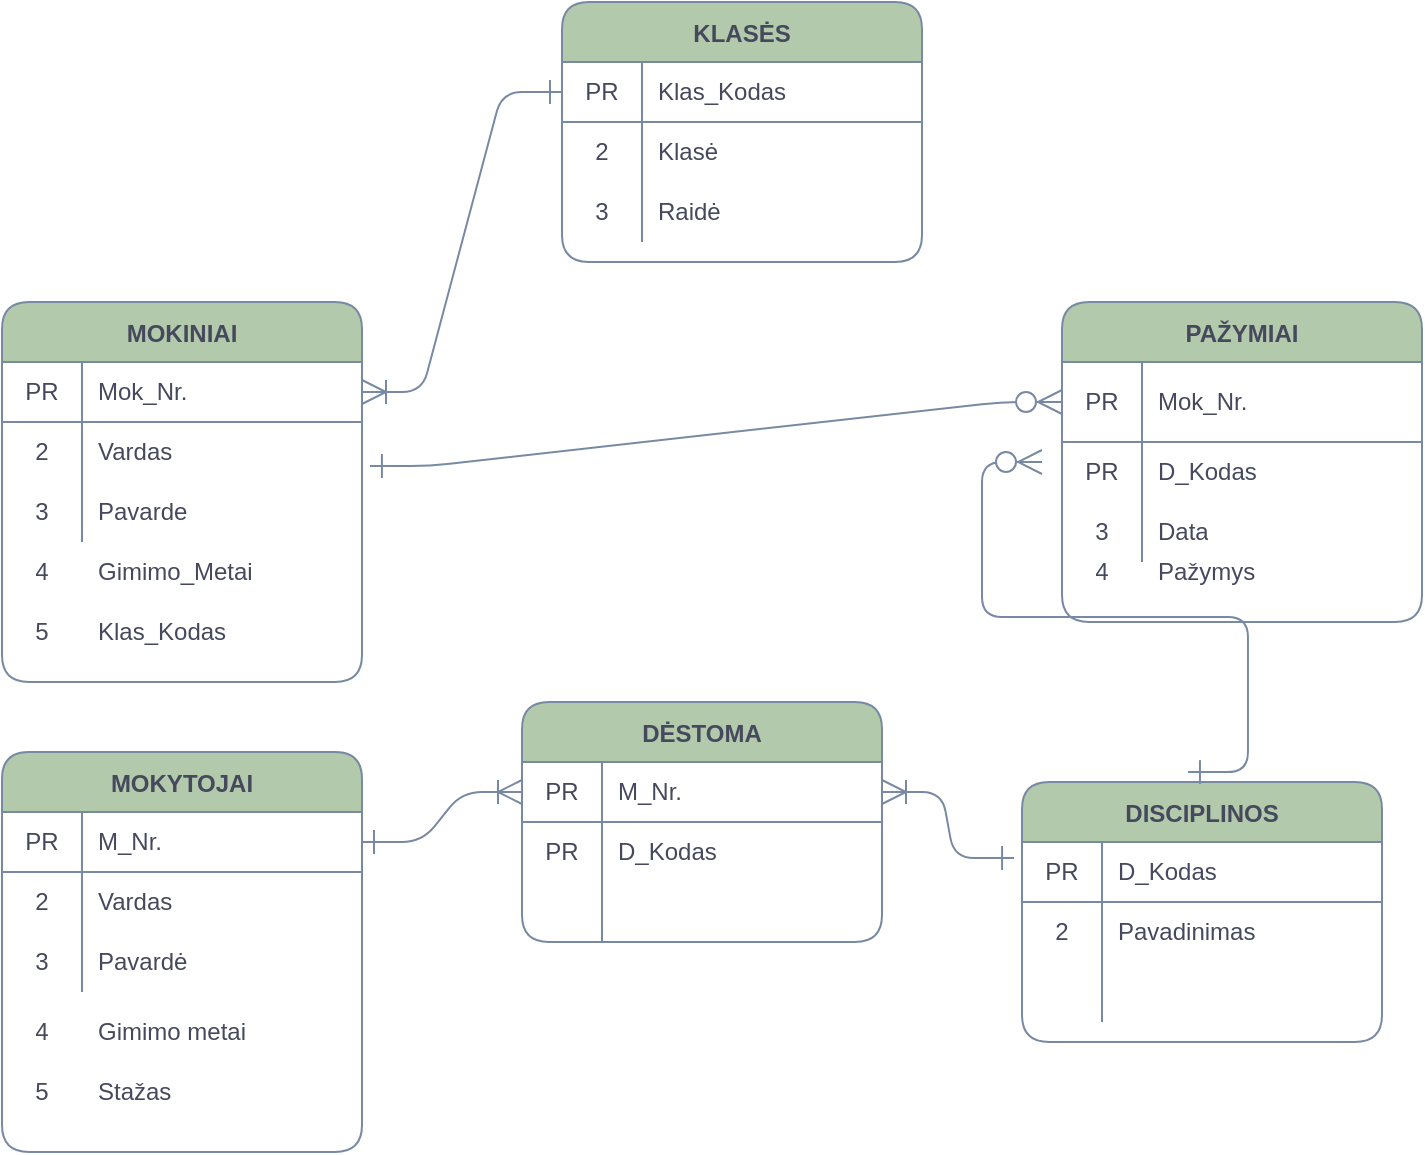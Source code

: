 <mxfile version="14.8.0" type="github">
  <diagram id="C5RBs43oDa-KdzZeNtuy" name="Page-1">
    <mxGraphModel dx="1393" dy="924" grid="1" gridSize="10" guides="1" tooltips="1" connect="1" arrows="1" fold="1" page="1" pageScale="1" pageWidth="827" pageHeight="1169" math="0" shadow="0">
      <root>
        <mxCell id="WIyWlLk6GJQsqaUBKTNV-0" />
        <mxCell id="WIyWlLk6GJQsqaUBKTNV-1" parent="WIyWlLk6GJQsqaUBKTNV-0" />
        <mxCell id="yv6Iep3xi78wKn3II4Aw-0" value="MOKINIAI" style="shape=table;startSize=30;container=1;collapsible=0;childLayout=tableLayout;fixedRows=1;rowLines=0;fontStyle=1;align=center;fillColor=#B2C9AB;strokeColor=#788AA3;fontColor=#46495D;rounded=1;" vertex="1" parent="WIyWlLk6GJQsqaUBKTNV-1">
          <mxGeometry x="90" y="160" width="180" height="190" as="geometry" />
        </mxCell>
        <mxCell id="yv6Iep3xi78wKn3II4Aw-1" value="" style="shape=partialRectangle;html=1;whiteSpace=wrap;collapsible=0;dropTarget=0;pointerEvents=0;fillColor=none;top=0;left=0;bottom=1;right=0;points=[[0,0.5],[1,0.5]];portConstraint=eastwest;strokeColor=#788AA3;fontColor=#46495D;rounded=1;" vertex="1" parent="yv6Iep3xi78wKn3II4Aw-0">
          <mxGeometry y="30" width="180" height="30" as="geometry" />
        </mxCell>
        <mxCell id="yv6Iep3xi78wKn3II4Aw-2" value="PR" style="shape=partialRectangle;html=1;whiteSpace=wrap;connectable=0;fillColor=none;top=0;left=0;bottom=0;right=0;overflow=hidden;strokeColor=#788AA3;fontColor=#46495D;rounded=1;" vertex="1" parent="yv6Iep3xi78wKn3II4Aw-1">
          <mxGeometry width="40" height="30" as="geometry" />
        </mxCell>
        <mxCell id="yv6Iep3xi78wKn3II4Aw-3" value="Mok_Nr." style="shape=partialRectangle;html=1;whiteSpace=wrap;connectable=0;fillColor=none;top=0;left=0;bottom=0;right=0;align=left;spacingLeft=6;overflow=hidden;strokeColor=#788AA3;fontColor=#46495D;rounded=1;" vertex="1" parent="yv6Iep3xi78wKn3II4Aw-1">
          <mxGeometry x="40" width="140" height="30" as="geometry" />
        </mxCell>
        <mxCell id="yv6Iep3xi78wKn3II4Aw-4" value="" style="shape=partialRectangle;html=1;whiteSpace=wrap;collapsible=0;dropTarget=0;pointerEvents=0;fillColor=none;top=0;left=0;bottom=0;right=0;points=[[0,0.5],[1,0.5]];portConstraint=eastwest;strokeColor=#788AA3;fontColor=#46495D;rounded=1;" vertex="1" parent="yv6Iep3xi78wKn3II4Aw-0">
          <mxGeometry y="60" width="180" height="30" as="geometry" />
        </mxCell>
        <mxCell id="yv6Iep3xi78wKn3II4Aw-5" value="2" style="shape=partialRectangle;html=1;whiteSpace=wrap;connectable=0;fillColor=none;top=0;left=0;bottom=0;right=0;overflow=hidden;strokeColor=#788AA3;fontColor=#46495D;rounded=1;" vertex="1" parent="yv6Iep3xi78wKn3II4Aw-4">
          <mxGeometry width="40" height="30" as="geometry" />
        </mxCell>
        <mxCell id="yv6Iep3xi78wKn3II4Aw-6" value="Vardas" style="shape=partialRectangle;html=1;whiteSpace=wrap;connectable=0;fillColor=none;top=0;left=0;bottom=0;right=0;align=left;spacingLeft=6;overflow=hidden;strokeColor=#788AA3;fontColor=#46495D;rounded=1;" vertex="1" parent="yv6Iep3xi78wKn3II4Aw-4">
          <mxGeometry x="40" width="140" height="30" as="geometry" />
        </mxCell>
        <mxCell id="yv6Iep3xi78wKn3II4Aw-7" value="" style="shape=partialRectangle;html=1;whiteSpace=wrap;collapsible=0;dropTarget=0;pointerEvents=0;fillColor=none;top=0;left=0;bottom=0;right=0;points=[[0,0.5],[1,0.5]];portConstraint=eastwest;strokeColor=#788AA3;fontColor=#46495D;rounded=1;" vertex="1" parent="yv6Iep3xi78wKn3II4Aw-0">
          <mxGeometry y="90" width="180" height="30" as="geometry" />
        </mxCell>
        <mxCell id="yv6Iep3xi78wKn3II4Aw-8" value="3" style="shape=partialRectangle;html=1;whiteSpace=wrap;connectable=0;fillColor=none;top=0;left=0;bottom=0;right=0;overflow=hidden;strokeColor=#788AA3;fontColor=#46495D;rounded=1;" vertex="1" parent="yv6Iep3xi78wKn3II4Aw-7">
          <mxGeometry width="40" height="30" as="geometry" />
        </mxCell>
        <mxCell id="yv6Iep3xi78wKn3II4Aw-9" value="Pavarde" style="shape=partialRectangle;html=1;whiteSpace=wrap;connectable=0;fillColor=none;top=0;left=0;bottom=0;right=0;align=left;spacingLeft=6;overflow=hidden;strokeColor=#788AA3;fontColor=#46495D;rounded=1;" vertex="1" parent="yv6Iep3xi78wKn3II4Aw-7">
          <mxGeometry x="40" width="140" height="30" as="geometry" />
        </mxCell>
        <mxCell id="yv6Iep3xi78wKn3II4Aw-10" value="MOKYTOJAI" style="shape=table;startSize=30;container=1;collapsible=0;childLayout=tableLayout;fixedRows=1;rowLines=0;fontStyle=1;align=center;fillColor=#B2C9AB;strokeColor=#788AA3;fontColor=#46495D;rounded=1;" vertex="1" parent="WIyWlLk6GJQsqaUBKTNV-1">
          <mxGeometry x="90" y="385" width="180" height="200" as="geometry" />
        </mxCell>
        <mxCell id="yv6Iep3xi78wKn3II4Aw-11" value="" style="shape=partialRectangle;html=1;whiteSpace=wrap;collapsible=0;dropTarget=0;pointerEvents=0;fillColor=none;top=0;left=0;bottom=1;right=0;points=[[0,0.5],[1,0.5]];portConstraint=eastwest;strokeColor=#788AA3;fontColor=#46495D;rounded=1;" vertex="1" parent="yv6Iep3xi78wKn3II4Aw-10">
          <mxGeometry y="30" width="180" height="30" as="geometry" />
        </mxCell>
        <mxCell id="yv6Iep3xi78wKn3II4Aw-12" value="PR" style="shape=partialRectangle;html=1;whiteSpace=wrap;connectable=0;fillColor=none;top=0;left=0;bottom=0;right=0;overflow=hidden;strokeColor=#788AA3;fontColor=#46495D;rounded=1;" vertex="1" parent="yv6Iep3xi78wKn3II4Aw-11">
          <mxGeometry width="40" height="30" as="geometry" />
        </mxCell>
        <mxCell id="yv6Iep3xi78wKn3II4Aw-13" value="M_Nr." style="shape=partialRectangle;html=1;whiteSpace=wrap;connectable=0;fillColor=none;top=0;left=0;bottom=0;right=0;align=left;spacingLeft=6;overflow=hidden;strokeColor=#788AA3;fontColor=#46495D;rounded=1;" vertex="1" parent="yv6Iep3xi78wKn3II4Aw-11">
          <mxGeometry x="40" width="140" height="30" as="geometry" />
        </mxCell>
        <mxCell id="yv6Iep3xi78wKn3II4Aw-14" value="" style="shape=partialRectangle;html=1;whiteSpace=wrap;collapsible=0;dropTarget=0;pointerEvents=0;fillColor=none;top=0;left=0;bottom=0;right=0;points=[[0,0.5],[1,0.5]];portConstraint=eastwest;strokeColor=#788AA3;fontColor=#46495D;rounded=1;" vertex="1" parent="yv6Iep3xi78wKn3II4Aw-10">
          <mxGeometry y="60" width="180" height="30" as="geometry" />
        </mxCell>
        <mxCell id="yv6Iep3xi78wKn3II4Aw-15" value="2" style="shape=partialRectangle;html=1;whiteSpace=wrap;connectable=0;fillColor=none;top=0;left=0;bottom=0;right=0;overflow=hidden;strokeColor=#788AA3;fontColor=#46495D;rounded=1;" vertex="1" parent="yv6Iep3xi78wKn3II4Aw-14">
          <mxGeometry width="40" height="30" as="geometry" />
        </mxCell>
        <mxCell id="yv6Iep3xi78wKn3II4Aw-16" value="Vardas" style="shape=partialRectangle;html=1;whiteSpace=wrap;connectable=0;fillColor=none;top=0;left=0;bottom=0;right=0;align=left;spacingLeft=6;overflow=hidden;strokeColor=#788AA3;fontColor=#46495D;rounded=1;" vertex="1" parent="yv6Iep3xi78wKn3II4Aw-14">
          <mxGeometry x="40" width="140" height="30" as="geometry" />
        </mxCell>
        <mxCell id="yv6Iep3xi78wKn3II4Aw-17" value="" style="shape=partialRectangle;html=1;whiteSpace=wrap;collapsible=0;dropTarget=0;pointerEvents=0;fillColor=none;top=0;left=0;bottom=0;right=0;points=[[0,0.5],[1,0.5]];portConstraint=eastwest;strokeColor=#788AA3;fontColor=#46495D;rounded=1;" vertex="1" parent="yv6Iep3xi78wKn3II4Aw-10">
          <mxGeometry y="90" width="180" height="30" as="geometry" />
        </mxCell>
        <mxCell id="yv6Iep3xi78wKn3II4Aw-18" value="3" style="shape=partialRectangle;html=1;whiteSpace=wrap;connectable=0;fillColor=none;top=0;left=0;bottom=0;right=0;overflow=hidden;strokeColor=#788AA3;fontColor=#46495D;rounded=1;" vertex="1" parent="yv6Iep3xi78wKn3II4Aw-17">
          <mxGeometry width="40" height="30" as="geometry" />
        </mxCell>
        <mxCell id="yv6Iep3xi78wKn3II4Aw-19" value="Pavardė" style="shape=partialRectangle;html=1;whiteSpace=wrap;connectable=0;fillColor=none;top=0;left=0;bottom=0;right=0;align=left;spacingLeft=6;overflow=hidden;strokeColor=#788AA3;fontColor=#46495D;rounded=1;" vertex="1" parent="yv6Iep3xi78wKn3II4Aw-17">
          <mxGeometry x="40" width="140" height="30" as="geometry" />
        </mxCell>
        <mxCell id="yv6Iep3xi78wKn3II4Aw-20" value="KLASĖS" style="shape=table;startSize=30;container=1;collapsible=0;childLayout=tableLayout;fixedRows=1;rowLines=0;fontStyle=1;align=center;fillColor=#B2C9AB;strokeColor=#788AA3;fontColor=#46495D;rounded=1;" vertex="1" parent="WIyWlLk6GJQsqaUBKTNV-1">
          <mxGeometry x="370" y="10" width="180" height="130" as="geometry" />
        </mxCell>
        <mxCell id="yv6Iep3xi78wKn3II4Aw-21" value="" style="shape=partialRectangle;html=1;whiteSpace=wrap;collapsible=0;dropTarget=0;pointerEvents=0;fillColor=none;top=0;left=0;bottom=1;right=0;points=[[0,0.5],[1,0.5]];portConstraint=eastwest;strokeColor=#788AA3;fontColor=#46495D;rounded=1;" vertex="1" parent="yv6Iep3xi78wKn3II4Aw-20">
          <mxGeometry y="30" width="180" height="30" as="geometry" />
        </mxCell>
        <mxCell id="yv6Iep3xi78wKn3II4Aw-22" value="PR" style="shape=partialRectangle;html=1;whiteSpace=wrap;connectable=0;fillColor=none;top=0;left=0;bottom=0;right=0;overflow=hidden;strokeColor=#788AA3;fontColor=#46495D;rounded=1;" vertex="1" parent="yv6Iep3xi78wKn3II4Aw-21">
          <mxGeometry width="40" height="30" as="geometry" />
        </mxCell>
        <mxCell id="yv6Iep3xi78wKn3II4Aw-23" value="Klas_Kodas" style="shape=partialRectangle;html=1;whiteSpace=wrap;connectable=0;fillColor=none;top=0;left=0;bottom=0;right=0;align=left;spacingLeft=6;overflow=hidden;strokeColor=#788AA3;fontColor=#46495D;rounded=1;" vertex="1" parent="yv6Iep3xi78wKn3II4Aw-21">
          <mxGeometry x="40" width="140" height="30" as="geometry" />
        </mxCell>
        <mxCell id="yv6Iep3xi78wKn3II4Aw-24" value="" style="shape=partialRectangle;html=1;whiteSpace=wrap;collapsible=0;dropTarget=0;pointerEvents=0;fillColor=none;top=0;left=0;bottom=0;right=0;points=[[0,0.5],[1,0.5]];portConstraint=eastwest;strokeColor=#788AA3;fontColor=#46495D;rounded=1;" vertex="1" parent="yv6Iep3xi78wKn3II4Aw-20">
          <mxGeometry y="60" width="180" height="30" as="geometry" />
        </mxCell>
        <mxCell id="yv6Iep3xi78wKn3II4Aw-25" value="2" style="shape=partialRectangle;html=1;whiteSpace=wrap;connectable=0;fillColor=none;top=0;left=0;bottom=0;right=0;overflow=hidden;strokeColor=#788AA3;fontColor=#46495D;rounded=1;" vertex="1" parent="yv6Iep3xi78wKn3II4Aw-24">
          <mxGeometry width="40" height="30" as="geometry" />
        </mxCell>
        <mxCell id="yv6Iep3xi78wKn3II4Aw-26" value="Klasė" style="shape=partialRectangle;html=1;whiteSpace=wrap;connectable=0;fillColor=none;top=0;left=0;bottom=0;right=0;align=left;spacingLeft=6;overflow=hidden;strokeColor=#788AA3;fontColor=#46495D;rounded=1;" vertex="1" parent="yv6Iep3xi78wKn3II4Aw-24">
          <mxGeometry x="40" width="140" height="30" as="geometry" />
        </mxCell>
        <mxCell id="yv6Iep3xi78wKn3II4Aw-27" value="" style="shape=partialRectangle;html=1;whiteSpace=wrap;collapsible=0;dropTarget=0;pointerEvents=0;fillColor=none;top=0;left=0;bottom=0;right=0;points=[[0,0.5],[1,0.5]];portConstraint=eastwest;strokeColor=#788AA3;fontColor=#46495D;rounded=1;" vertex="1" parent="yv6Iep3xi78wKn3II4Aw-20">
          <mxGeometry y="90" width="180" height="30" as="geometry" />
        </mxCell>
        <mxCell id="yv6Iep3xi78wKn3II4Aw-28" value="3" style="shape=partialRectangle;html=1;whiteSpace=wrap;connectable=0;fillColor=none;top=0;left=0;bottom=0;right=0;overflow=hidden;strokeColor=#788AA3;fontColor=#46495D;rounded=1;" vertex="1" parent="yv6Iep3xi78wKn3II4Aw-27">
          <mxGeometry width="40" height="30" as="geometry" />
        </mxCell>
        <mxCell id="yv6Iep3xi78wKn3II4Aw-29" value="Raidė" style="shape=partialRectangle;html=1;whiteSpace=wrap;connectable=0;fillColor=none;top=0;left=0;bottom=0;right=0;align=left;spacingLeft=6;overflow=hidden;strokeColor=#788AA3;fontColor=#46495D;rounded=1;" vertex="1" parent="yv6Iep3xi78wKn3II4Aw-27">
          <mxGeometry x="40" width="140" height="30" as="geometry" />
        </mxCell>
        <mxCell id="yv6Iep3xi78wKn3II4Aw-30" value="PAŽYMIAI" style="shape=table;startSize=30;container=1;collapsible=0;childLayout=tableLayout;fixedRows=1;rowLines=0;fontStyle=1;align=center;fillColor=#B2C9AB;strokeColor=#788AA3;fontColor=#46495D;rounded=1;" vertex="1" parent="WIyWlLk6GJQsqaUBKTNV-1">
          <mxGeometry x="620" y="160" width="180" height="160" as="geometry" />
        </mxCell>
        <mxCell id="yv6Iep3xi78wKn3II4Aw-31" value="" style="shape=partialRectangle;html=1;whiteSpace=wrap;collapsible=0;dropTarget=0;pointerEvents=0;fillColor=none;top=0;left=0;bottom=1;right=0;points=[[0,0.5],[1,0.5]];portConstraint=eastwest;strokeColor=#788AA3;fontColor=#46495D;rounded=1;" vertex="1" parent="yv6Iep3xi78wKn3II4Aw-30">
          <mxGeometry y="30" width="180" height="40" as="geometry" />
        </mxCell>
        <mxCell id="yv6Iep3xi78wKn3II4Aw-32" value="PR" style="shape=partialRectangle;html=1;whiteSpace=wrap;connectable=0;fillColor=none;top=0;left=0;bottom=0;right=0;overflow=hidden;strokeColor=#788AA3;fontColor=#46495D;rounded=1;" vertex="1" parent="yv6Iep3xi78wKn3II4Aw-31">
          <mxGeometry width="40" height="40" as="geometry" />
        </mxCell>
        <mxCell id="yv6Iep3xi78wKn3II4Aw-33" value="Mok_Nr." style="shape=partialRectangle;html=1;whiteSpace=wrap;connectable=0;fillColor=none;top=0;left=0;bottom=0;right=0;align=left;spacingLeft=6;overflow=hidden;strokeColor=#788AA3;fontColor=#46495D;rounded=1;" vertex="1" parent="yv6Iep3xi78wKn3II4Aw-31">
          <mxGeometry x="40" width="140" height="40" as="geometry" />
        </mxCell>
        <mxCell id="yv6Iep3xi78wKn3II4Aw-34" value="" style="shape=partialRectangle;html=1;whiteSpace=wrap;collapsible=0;dropTarget=0;pointerEvents=0;fillColor=none;top=0;left=0;bottom=0;right=0;points=[[0,0.5],[1,0.5]];portConstraint=eastwest;strokeColor=#788AA3;fontColor=#46495D;rounded=1;" vertex="1" parent="yv6Iep3xi78wKn3II4Aw-30">
          <mxGeometry y="70" width="180" height="30" as="geometry" />
        </mxCell>
        <mxCell id="yv6Iep3xi78wKn3II4Aw-35" value="PR" style="shape=partialRectangle;html=1;whiteSpace=wrap;connectable=0;fillColor=none;top=0;left=0;bottom=0;right=0;overflow=hidden;strokeColor=#788AA3;fontColor=#46495D;rounded=1;" vertex="1" parent="yv6Iep3xi78wKn3II4Aw-34">
          <mxGeometry width="40" height="30" as="geometry" />
        </mxCell>
        <mxCell id="yv6Iep3xi78wKn3II4Aw-36" value="D_Kodas" style="shape=partialRectangle;html=1;whiteSpace=wrap;connectable=0;fillColor=none;top=0;left=0;bottom=0;right=0;align=left;spacingLeft=6;overflow=hidden;strokeColor=#788AA3;fontColor=#46495D;rounded=1;" vertex="1" parent="yv6Iep3xi78wKn3II4Aw-34">
          <mxGeometry x="40" width="140" height="30" as="geometry" />
        </mxCell>
        <mxCell id="yv6Iep3xi78wKn3II4Aw-37" value="" style="shape=partialRectangle;html=1;whiteSpace=wrap;collapsible=0;dropTarget=0;pointerEvents=0;fillColor=none;top=0;left=0;bottom=0;right=0;points=[[0,0.5],[1,0.5]];portConstraint=eastwest;strokeColor=#788AA3;fontColor=#46495D;rounded=1;" vertex="1" parent="yv6Iep3xi78wKn3II4Aw-30">
          <mxGeometry y="100" width="180" height="30" as="geometry" />
        </mxCell>
        <mxCell id="yv6Iep3xi78wKn3II4Aw-38" value="3" style="shape=partialRectangle;html=1;whiteSpace=wrap;connectable=0;fillColor=none;top=0;left=0;bottom=0;right=0;overflow=hidden;strokeColor=#788AA3;fontColor=#46495D;rounded=1;" vertex="1" parent="yv6Iep3xi78wKn3II4Aw-37">
          <mxGeometry width="40" height="30" as="geometry" />
        </mxCell>
        <mxCell id="yv6Iep3xi78wKn3II4Aw-39" value="&lt;span&gt;Data&lt;/span&gt;" style="shape=partialRectangle;html=1;whiteSpace=wrap;connectable=0;fillColor=none;top=0;left=0;bottom=0;right=0;align=left;spacingLeft=6;overflow=hidden;strokeColor=#788AA3;fontColor=#46495D;rounded=1;" vertex="1" parent="yv6Iep3xi78wKn3II4Aw-37">
          <mxGeometry x="40" width="140" height="30" as="geometry" />
        </mxCell>
        <mxCell id="yv6Iep3xi78wKn3II4Aw-50" value="DISCIPLINOS" style="shape=table;startSize=30;container=1;collapsible=0;childLayout=tableLayout;fixedRows=1;rowLines=0;fontStyle=1;align=center;fillColor=#B2C9AB;strokeColor=#788AA3;fontColor=#46495D;rounded=1;" vertex="1" parent="WIyWlLk6GJQsqaUBKTNV-1">
          <mxGeometry x="600" y="400" width="180" height="130" as="geometry" />
        </mxCell>
        <mxCell id="yv6Iep3xi78wKn3II4Aw-51" value="" style="shape=partialRectangle;html=1;whiteSpace=wrap;collapsible=0;dropTarget=0;pointerEvents=0;fillColor=none;top=0;left=0;bottom=1;right=0;points=[[0,0.5],[1,0.5]];portConstraint=eastwest;strokeColor=#788AA3;fontColor=#46495D;rounded=1;" vertex="1" parent="yv6Iep3xi78wKn3II4Aw-50">
          <mxGeometry y="30" width="180" height="30" as="geometry" />
        </mxCell>
        <mxCell id="yv6Iep3xi78wKn3II4Aw-52" value="PR" style="shape=partialRectangle;html=1;whiteSpace=wrap;connectable=0;fillColor=none;top=0;left=0;bottom=0;right=0;overflow=hidden;strokeColor=#788AA3;fontColor=#46495D;rounded=1;" vertex="1" parent="yv6Iep3xi78wKn3II4Aw-51">
          <mxGeometry width="40" height="30" as="geometry" />
        </mxCell>
        <mxCell id="yv6Iep3xi78wKn3II4Aw-53" value="D_Kodas" style="shape=partialRectangle;html=1;whiteSpace=wrap;connectable=0;fillColor=none;top=0;left=0;bottom=0;right=0;align=left;spacingLeft=6;overflow=hidden;strokeColor=#788AA3;fontColor=#46495D;rounded=1;" vertex="1" parent="yv6Iep3xi78wKn3II4Aw-51">
          <mxGeometry x="40" width="140" height="30" as="geometry" />
        </mxCell>
        <mxCell id="yv6Iep3xi78wKn3II4Aw-54" value="" style="shape=partialRectangle;html=1;whiteSpace=wrap;collapsible=0;dropTarget=0;pointerEvents=0;fillColor=none;top=0;left=0;bottom=0;right=0;points=[[0,0.5],[1,0.5]];portConstraint=eastwest;strokeColor=#788AA3;fontColor=#46495D;rounded=1;" vertex="1" parent="yv6Iep3xi78wKn3II4Aw-50">
          <mxGeometry y="60" width="180" height="30" as="geometry" />
        </mxCell>
        <mxCell id="yv6Iep3xi78wKn3II4Aw-55" value="2" style="shape=partialRectangle;html=1;whiteSpace=wrap;connectable=0;fillColor=none;top=0;left=0;bottom=0;right=0;overflow=hidden;strokeColor=#788AA3;fontColor=#46495D;rounded=1;" vertex="1" parent="yv6Iep3xi78wKn3II4Aw-54">
          <mxGeometry width="40" height="30" as="geometry" />
        </mxCell>
        <mxCell id="yv6Iep3xi78wKn3II4Aw-56" value="Pavadinimas" style="shape=partialRectangle;html=1;whiteSpace=wrap;connectable=0;fillColor=none;top=0;left=0;bottom=0;right=0;align=left;spacingLeft=6;overflow=hidden;strokeColor=#788AA3;fontColor=#46495D;rounded=1;" vertex="1" parent="yv6Iep3xi78wKn3II4Aw-54">
          <mxGeometry x="40" width="140" height="30" as="geometry" />
        </mxCell>
        <mxCell id="yv6Iep3xi78wKn3II4Aw-57" value="" style="shape=partialRectangle;html=1;whiteSpace=wrap;collapsible=0;dropTarget=0;pointerEvents=0;fillColor=none;top=0;left=0;bottom=0;right=0;points=[[0,0.5],[1,0.5]];portConstraint=eastwest;strokeColor=#788AA3;fontColor=#46495D;rounded=1;" vertex="1" parent="yv6Iep3xi78wKn3II4Aw-50">
          <mxGeometry y="90" width="180" height="30" as="geometry" />
        </mxCell>
        <mxCell id="yv6Iep3xi78wKn3II4Aw-58" value="" style="shape=partialRectangle;html=1;whiteSpace=wrap;connectable=0;fillColor=none;top=0;left=0;bottom=0;right=0;overflow=hidden;strokeColor=#788AA3;fontColor=#46495D;rounded=1;" vertex="1" parent="yv6Iep3xi78wKn3II4Aw-57">
          <mxGeometry width="40" height="30" as="geometry" />
        </mxCell>
        <mxCell id="yv6Iep3xi78wKn3II4Aw-59" value="" style="shape=partialRectangle;html=1;whiteSpace=wrap;connectable=0;fillColor=none;top=0;left=0;bottom=0;right=0;align=left;spacingLeft=6;overflow=hidden;strokeColor=#788AA3;fontColor=#46495D;rounded=1;" vertex="1" parent="yv6Iep3xi78wKn3II4Aw-57">
          <mxGeometry x="40" width="140" height="30" as="geometry" />
        </mxCell>
        <mxCell id="yv6Iep3xi78wKn3II4Aw-60" value="DĖSTOMA" style="shape=table;startSize=30;container=1;collapsible=0;childLayout=tableLayout;fixedRows=1;rowLines=0;fontStyle=1;align=center;fillColor=#B2C9AB;strokeColor=#788AA3;fontColor=#46495D;rounded=1;" vertex="1" parent="WIyWlLk6GJQsqaUBKTNV-1">
          <mxGeometry x="350" y="360" width="180" height="120" as="geometry" />
        </mxCell>
        <mxCell id="yv6Iep3xi78wKn3II4Aw-61" value="" style="shape=partialRectangle;html=1;whiteSpace=wrap;collapsible=0;dropTarget=0;pointerEvents=0;fillColor=none;top=0;left=0;bottom=1;right=0;points=[[0,0.5],[1,0.5]];portConstraint=eastwest;strokeColor=#788AA3;fontColor=#46495D;rounded=1;" vertex="1" parent="yv6Iep3xi78wKn3II4Aw-60">
          <mxGeometry y="30" width="180" height="30" as="geometry" />
        </mxCell>
        <mxCell id="yv6Iep3xi78wKn3II4Aw-62" value="PR" style="shape=partialRectangle;html=1;whiteSpace=wrap;connectable=0;fillColor=none;top=0;left=0;bottom=0;right=0;overflow=hidden;strokeColor=#788AA3;fontColor=#46495D;rounded=1;" vertex="1" parent="yv6Iep3xi78wKn3II4Aw-61">
          <mxGeometry width="40" height="30" as="geometry" />
        </mxCell>
        <mxCell id="yv6Iep3xi78wKn3II4Aw-63" value="M_Nr." style="shape=partialRectangle;html=1;whiteSpace=wrap;connectable=0;fillColor=none;top=0;left=0;bottom=0;right=0;align=left;spacingLeft=6;overflow=hidden;strokeColor=#788AA3;fontColor=#46495D;rounded=1;" vertex="1" parent="yv6Iep3xi78wKn3II4Aw-61">
          <mxGeometry x="40" width="140" height="30" as="geometry" />
        </mxCell>
        <mxCell id="yv6Iep3xi78wKn3II4Aw-64" value="" style="shape=partialRectangle;html=1;whiteSpace=wrap;collapsible=0;dropTarget=0;pointerEvents=0;fillColor=none;top=0;left=0;bottom=0;right=0;points=[[0,0.5],[1,0.5]];portConstraint=eastwest;strokeColor=#788AA3;fontColor=#46495D;rounded=1;" vertex="1" parent="yv6Iep3xi78wKn3II4Aw-60">
          <mxGeometry y="60" width="180" height="30" as="geometry" />
        </mxCell>
        <mxCell id="yv6Iep3xi78wKn3II4Aw-65" value="PR" style="shape=partialRectangle;html=1;whiteSpace=wrap;connectable=0;fillColor=none;top=0;left=0;bottom=0;right=0;overflow=hidden;strokeColor=#788AA3;fontColor=#46495D;rounded=1;" vertex="1" parent="yv6Iep3xi78wKn3II4Aw-64">
          <mxGeometry width="40" height="30" as="geometry" />
        </mxCell>
        <mxCell id="yv6Iep3xi78wKn3II4Aw-66" value="D_Kodas" style="shape=partialRectangle;html=1;whiteSpace=wrap;connectable=0;fillColor=none;top=0;left=0;bottom=0;right=0;align=left;spacingLeft=6;overflow=hidden;strokeColor=#788AA3;fontColor=#46495D;rounded=1;" vertex="1" parent="yv6Iep3xi78wKn3II4Aw-64">
          <mxGeometry x="40" width="140" height="30" as="geometry" />
        </mxCell>
        <mxCell id="yv6Iep3xi78wKn3II4Aw-67" value="" style="shape=partialRectangle;html=1;whiteSpace=wrap;collapsible=0;dropTarget=0;pointerEvents=0;fillColor=none;top=0;left=0;bottom=0;right=0;points=[[0,0.5],[1,0.5]];portConstraint=eastwest;strokeColor=#788AA3;fontColor=#46495D;rounded=1;" vertex="1" parent="yv6Iep3xi78wKn3II4Aw-60">
          <mxGeometry y="90" width="180" height="30" as="geometry" />
        </mxCell>
        <mxCell id="yv6Iep3xi78wKn3II4Aw-68" value="" style="shape=partialRectangle;html=1;whiteSpace=wrap;connectable=0;fillColor=none;top=0;left=0;bottom=0;right=0;overflow=hidden;strokeColor=#788AA3;fontColor=#46495D;rounded=1;" vertex="1" parent="yv6Iep3xi78wKn3II4Aw-67">
          <mxGeometry width="40" height="30" as="geometry" />
        </mxCell>
        <mxCell id="yv6Iep3xi78wKn3II4Aw-69" value="" style="shape=partialRectangle;html=1;whiteSpace=wrap;connectable=0;fillColor=none;top=0;left=0;bottom=0;right=0;align=left;spacingLeft=6;overflow=hidden;strokeColor=#788AA3;fontColor=#46495D;rounded=1;" vertex="1" parent="yv6Iep3xi78wKn3II4Aw-67">
          <mxGeometry x="40" width="140" height="30" as="geometry" />
        </mxCell>
        <mxCell id="yv6Iep3xi78wKn3II4Aw-70" value="Gimimo_Metai" style="shape=partialRectangle;html=1;whiteSpace=wrap;connectable=0;fillColor=none;top=0;left=0;bottom=0;right=0;align=left;spacingLeft=6;overflow=hidden;strokeColor=#788AA3;fontColor=#46495D;rounded=1;" vertex="1" parent="WIyWlLk6GJQsqaUBKTNV-1">
          <mxGeometry x="130" y="280" width="140" height="30" as="geometry" />
        </mxCell>
        <mxCell id="yv6Iep3xi78wKn3II4Aw-71" value="Klas_Kodas" style="shape=partialRectangle;html=1;whiteSpace=wrap;connectable=0;fillColor=none;top=0;left=0;bottom=0;right=0;align=left;spacingLeft=6;overflow=hidden;strokeColor=#788AA3;fontColor=#46495D;rounded=1;" vertex="1" parent="WIyWlLk6GJQsqaUBKTNV-1">
          <mxGeometry x="130" y="310" width="140" height="30" as="geometry" />
        </mxCell>
        <mxCell id="yv6Iep3xi78wKn3II4Aw-74" value="Gimimo metai" style="shape=partialRectangle;html=1;whiteSpace=wrap;connectable=0;fillColor=none;top=0;left=0;bottom=0;right=0;align=left;spacingLeft=6;overflow=hidden;strokeColor=#788AA3;fontColor=#46495D;rounded=1;" vertex="1" parent="WIyWlLk6GJQsqaUBKTNV-1">
          <mxGeometry x="130" y="510" width="140" height="30" as="geometry" />
        </mxCell>
        <mxCell id="yv6Iep3xi78wKn3II4Aw-76" value="Stažas" style="shape=partialRectangle;html=1;whiteSpace=wrap;connectable=0;fillColor=none;top=0;left=0;bottom=0;right=0;align=left;spacingLeft=6;overflow=hidden;strokeColor=#788AA3;fontColor=#46495D;rounded=1;" vertex="1" parent="WIyWlLk6GJQsqaUBKTNV-1">
          <mxGeometry x="130" y="540" width="140" height="30" as="geometry" />
        </mxCell>
        <mxCell id="yv6Iep3xi78wKn3II4Aw-77" value="4" style="shape=partialRectangle;html=1;whiteSpace=wrap;connectable=0;fillColor=none;top=0;left=0;bottom=0;right=0;overflow=hidden;strokeColor=#788AA3;fontColor=#46495D;rounded=1;" vertex="1" parent="WIyWlLk6GJQsqaUBKTNV-1">
          <mxGeometry x="90" y="510" width="40" height="30" as="geometry" />
        </mxCell>
        <mxCell id="yv6Iep3xi78wKn3II4Aw-78" value="5" style="shape=partialRectangle;html=1;whiteSpace=wrap;connectable=0;fillColor=none;top=0;left=0;bottom=0;right=0;overflow=hidden;strokeColor=#788AA3;fontColor=#46495D;rounded=1;" vertex="1" parent="WIyWlLk6GJQsqaUBKTNV-1">
          <mxGeometry x="90" y="540" width="40" height="30" as="geometry" />
        </mxCell>
        <mxCell id="yv6Iep3xi78wKn3II4Aw-80" value="4" style="shape=partialRectangle;html=1;whiteSpace=wrap;connectable=0;fillColor=none;top=0;left=0;bottom=0;right=0;overflow=hidden;strokeColor=#788AA3;fontColor=#46495D;rounded=1;" vertex="1" parent="WIyWlLk6GJQsqaUBKTNV-1">
          <mxGeometry x="620" y="280" width="40" height="30" as="geometry" />
        </mxCell>
        <mxCell id="yv6Iep3xi78wKn3II4Aw-81" value="4" style="shape=partialRectangle;html=1;whiteSpace=wrap;connectable=0;fillColor=none;top=0;left=0;bottom=0;right=0;overflow=hidden;strokeColor=#788AA3;fontColor=#46495D;rounded=1;" vertex="1" parent="WIyWlLk6GJQsqaUBKTNV-1">
          <mxGeometry x="90" y="280" width="40" height="30" as="geometry" />
        </mxCell>
        <mxCell id="yv6Iep3xi78wKn3II4Aw-82" value="5" style="shape=partialRectangle;html=1;whiteSpace=wrap;connectable=0;fillColor=none;top=0;left=0;bottom=0;right=0;overflow=hidden;strokeColor=#788AA3;fontColor=#46495D;rounded=1;" vertex="1" parent="WIyWlLk6GJQsqaUBKTNV-1">
          <mxGeometry x="90" y="310" width="40" height="30" as="geometry" />
        </mxCell>
        <mxCell id="yv6Iep3xi78wKn3II4Aw-84" value="Pažymys" style="shape=partialRectangle;html=1;whiteSpace=wrap;connectable=0;fillColor=none;top=0;left=0;bottom=0;right=0;align=left;spacingLeft=6;overflow=hidden;strokeColor=#788AA3;fontColor=#46495D;rounded=1;" vertex="1" parent="WIyWlLk6GJQsqaUBKTNV-1">
          <mxGeometry x="660" y="280" width="140" height="30" as="geometry" />
        </mxCell>
        <mxCell id="yv6Iep3xi78wKn3II4Aw-91" value="" style="edgeStyle=entityRelationEdgeStyle;fontSize=12;html=1;endArrow=ERoneToMany;startArrow=ERone;fontColor=#46495D;startSize=10;endSize=10;strokeColor=#788AA3;fillColor=#B2C9AB;startFill=0;exitX=0;exitY=0.5;exitDx=0;exitDy=0;entryX=1;entryY=0.5;entryDx=0;entryDy=0;" edge="1" parent="WIyWlLk6GJQsqaUBKTNV-1" source="yv6Iep3xi78wKn3II4Aw-21" target="yv6Iep3xi78wKn3II4Aw-1">
          <mxGeometry width="100" height="100" relative="1" as="geometry">
            <mxPoint x="200" y="120" as="sourcePoint" />
            <mxPoint x="300" y="20" as="targetPoint" />
          </mxGeometry>
        </mxCell>
        <mxCell id="yv6Iep3xi78wKn3II4Aw-92" value="" style="edgeStyle=entityRelationEdgeStyle;fontSize=12;html=1;endArrow=ERoneToMany;startArrow=ERone;fontColor=#46495D;startSize=10;endSize=10;strokeColor=#788AA3;fillColor=#B2C9AB;startFill=0;exitX=1;exitY=0.5;exitDx=0;exitDy=0;entryX=0;entryY=0.5;entryDx=0;entryDy=0;" edge="1" parent="WIyWlLk6GJQsqaUBKTNV-1" source="yv6Iep3xi78wKn3II4Aw-11" target="yv6Iep3xi78wKn3II4Aw-61">
          <mxGeometry width="100" height="100" relative="1" as="geometry">
            <mxPoint x="420" y="530" as="sourcePoint" />
            <mxPoint x="320" y="680" as="targetPoint" />
          </mxGeometry>
        </mxCell>
        <mxCell id="yv6Iep3xi78wKn3II4Aw-93" value="" style="edgeStyle=entityRelationEdgeStyle;fontSize=12;html=1;endArrow=ERoneToMany;startArrow=ERone;fontColor=#46495D;startSize=10;endSize=10;strokeColor=#788AA3;fillColor=#B2C9AB;startFill=0;exitX=-0.022;exitY=0.267;exitDx=0;exitDy=0;entryX=1;entryY=0.5;entryDx=0;entryDy=0;exitPerimeter=0;" edge="1" parent="WIyWlLk6GJQsqaUBKTNV-1" source="yv6Iep3xi78wKn3II4Aw-51" target="yv6Iep3xi78wKn3II4Aw-61">
          <mxGeometry width="100" height="100" relative="1" as="geometry">
            <mxPoint x="470" y="585" as="sourcePoint" />
            <mxPoint x="550" y="560" as="targetPoint" />
          </mxGeometry>
        </mxCell>
        <mxCell id="yv6Iep3xi78wKn3II4Aw-94" value="" style="edgeStyle=entityRelationEdgeStyle;fontSize=12;html=1;endArrow=ERzeroToMany;startArrow=ERone;fontColor=#46495D;startSize=10;endSize=10;strokeColor=#788AA3;fillColor=#B2C9AB;startFill=0;exitX=1.022;exitY=0.733;exitDx=0;exitDy=0;entryX=0;entryY=0.5;entryDx=0;entryDy=0;exitPerimeter=0;endFill=1;" edge="1" parent="WIyWlLk6GJQsqaUBKTNV-1" source="yv6Iep3xi78wKn3II4Aw-4" target="yv6Iep3xi78wKn3II4Aw-31">
          <mxGeometry width="100" height="100" relative="1" as="geometry">
            <mxPoint x="380" y="65" as="sourcePoint" />
            <mxPoint x="280" y="215" as="targetPoint" />
          </mxGeometry>
        </mxCell>
        <mxCell id="yv6Iep3xi78wKn3II4Aw-95" value="" style="edgeStyle=entityRelationEdgeStyle;fontSize=12;html=1;endArrow=ERzeroToMany;startArrow=ERone;fontColor=#46495D;startSize=10;endSize=10;strokeColor=#788AA3;fillColor=#B2C9AB;startFill=0;exitX=0.461;exitY=-0.038;exitDx=0;exitDy=0;exitPerimeter=0;endFill=1;" edge="1" parent="WIyWlLk6GJQsqaUBKTNV-1" source="yv6Iep3xi78wKn3II4Aw-50">
          <mxGeometry width="100" height="100" relative="1" as="geometry">
            <mxPoint x="283.96" y="251.99" as="sourcePoint" />
            <mxPoint x="610" y="240" as="targetPoint" />
          </mxGeometry>
        </mxCell>
      </root>
    </mxGraphModel>
  </diagram>
</mxfile>
